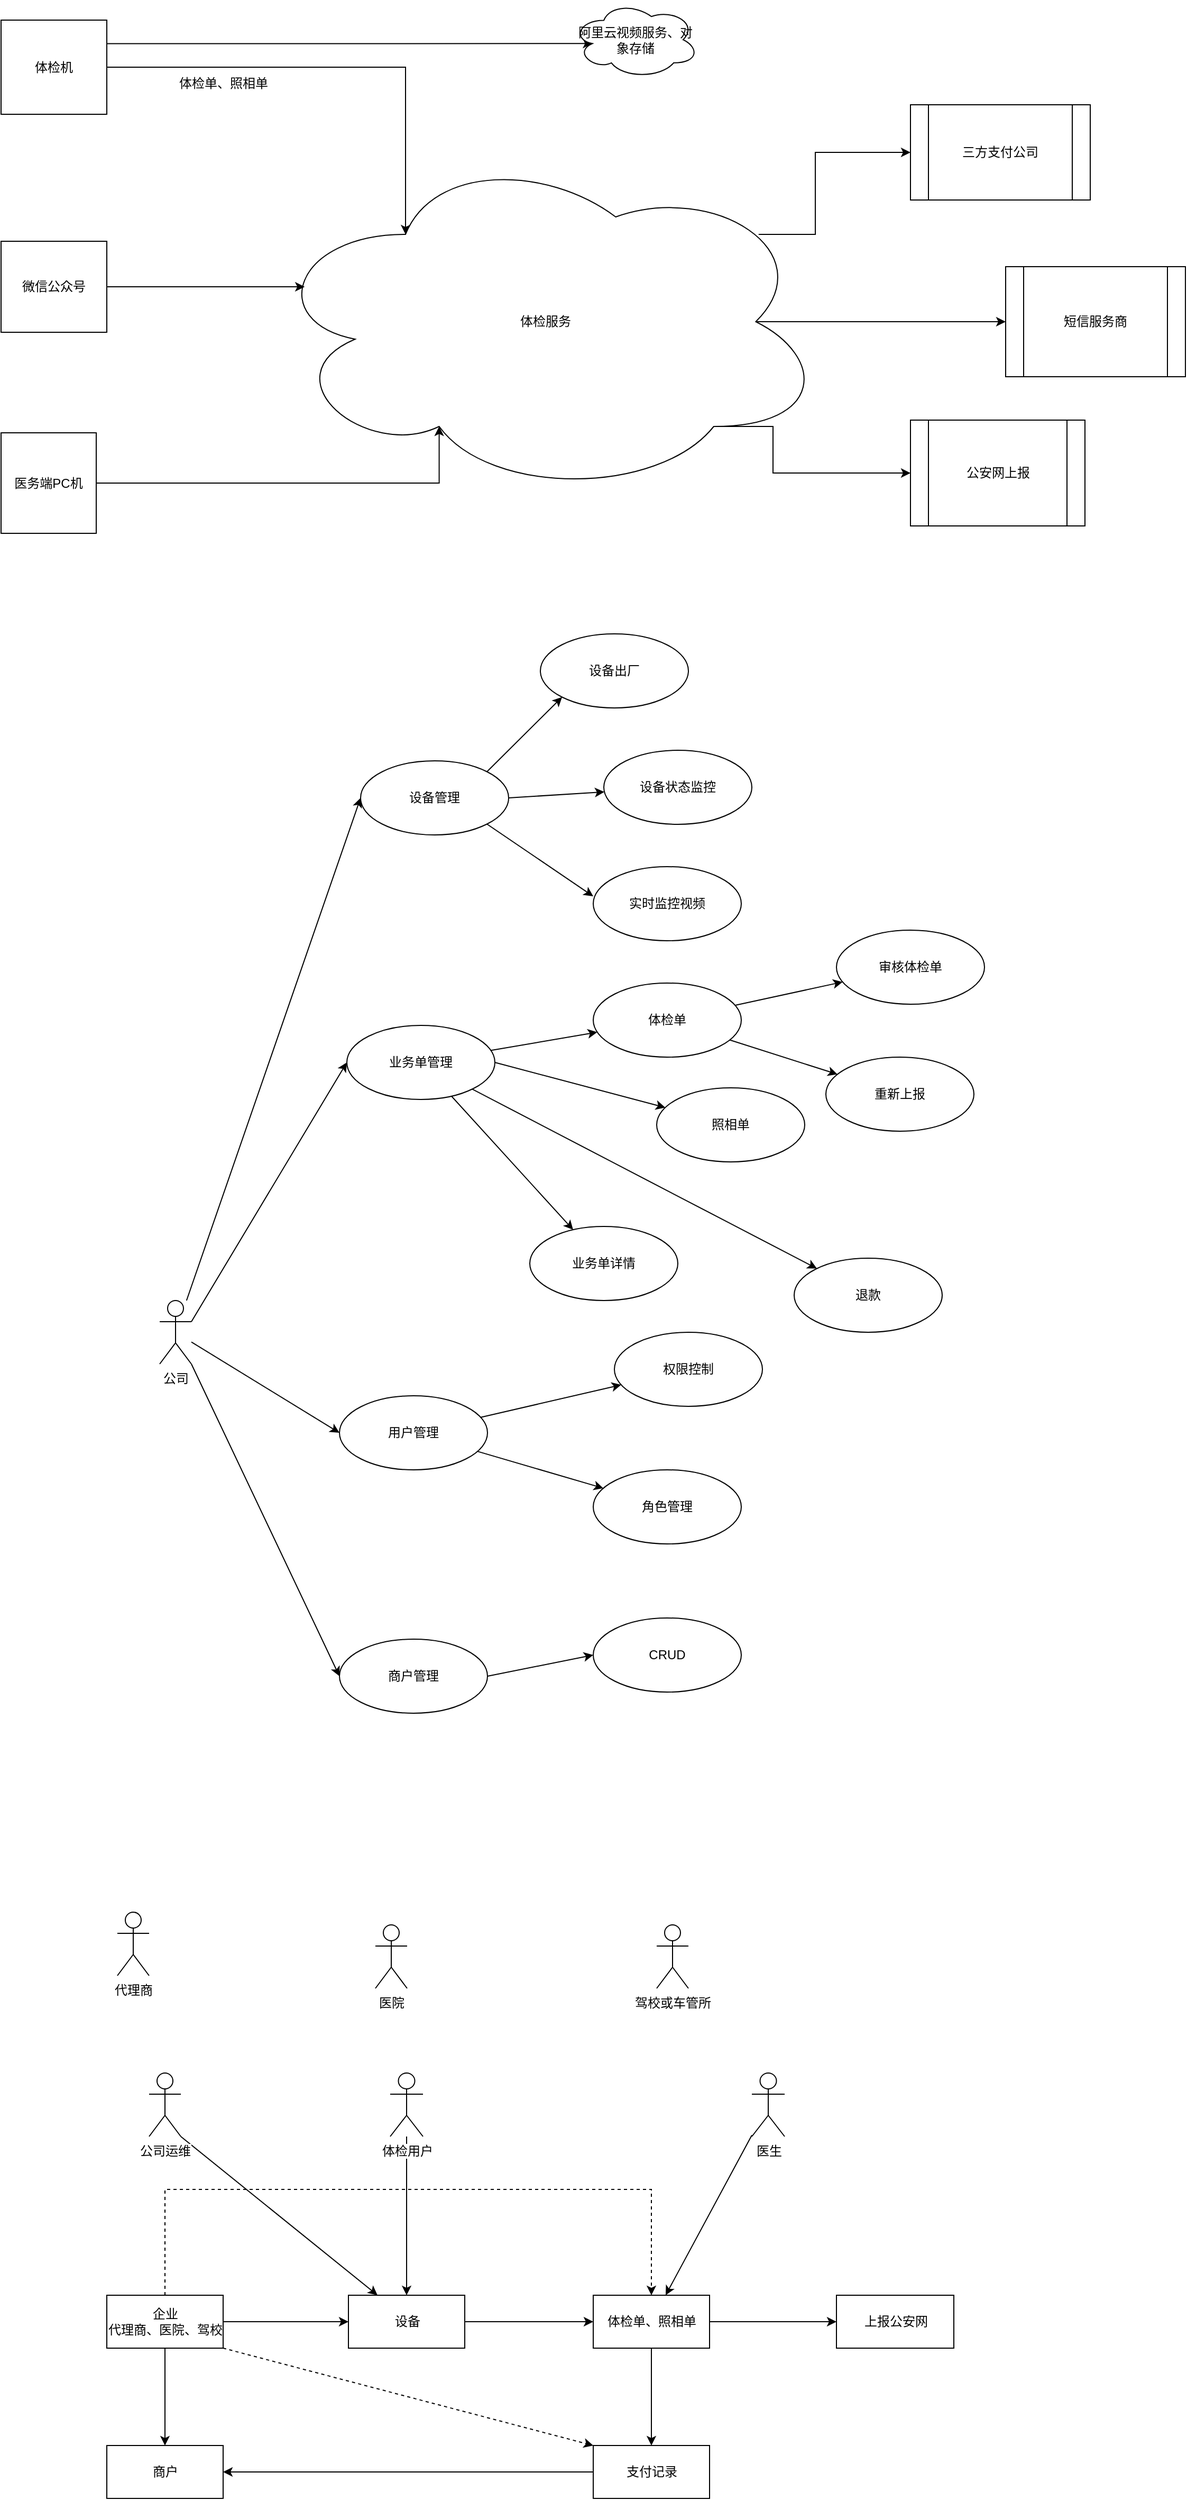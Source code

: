 <mxfile version="12.8.8" type="github">
  <diagram id="oah8V0raFj00rVzEYC6E" name="Page-1">
    <mxGraphModel dx="1186" dy="661" grid="1" gridSize="10" guides="1" tooltips="1" connect="1" arrows="1" fold="1" page="1" pageScale="1" pageWidth="827" pageHeight="1169" math="0" shadow="0">
      <root>
        <mxCell id="0" />
        <mxCell id="1" parent="0" />
        <mxCell id="Tcv-U042ql_su6P7lc9l-104" style="edgeStyle=none;rounded=0;orthogonalLoop=1;jettySize=auto;html=1;exitX=1;exitY=0.5;exitDx=0;exitDy=0;shadow=0;" edge="1" parent="1" source="Tcv-U042ql_su6P7lc9l-93" target="Tcv-U042ql_su6P7lc9l-94">
          <mxGeometry relative="1" as="geometry" />
        </mxCell>
        <mxCell id="Tcv-U042ql_su6P7lc9l-114" style="edgeStyle=orthogonalEdgeStyle;rounded=0;orthogonalLoop=1;jettySize=auto;html=1;shadow=0;dashed=1;" edge="1" parent="1" source="Tcv-U042ql_su6P7lc9l-93" target="Tcv-U042ql_su6P7lc9l-95">
          <mxGeometry relative="1" as="geometry">
            <Array as="points">
              <mxPoint x="185" y="2140" />
              <mxPoint x="645" y="2140" />
            </Array>
          </mxGeometry>
        </mxCell>
        <mxCell id="Tcv-U042ql_su6P7lc9l-115" style="rounded=0;orthogonalLoop=1;jettySize=auto;html=1;shadow=0;dashed=1;entryX=0;entryY=0;entryDx=0;entryDy=0;exitX=1;exitY=1;exitDx=0;exitDy=0;" edge="1" parent="1" source="Tcv-U042ql_su6P7lc9l-93" target="Tcv-U042ql_su6P7lc9l-97">
          <mxGeometry relative="1" as="geometry">
            <mxPoint x="720" y="2400" as="targetPoint" />
          </mxGeometry>
        </mxCell>
        <mxCell id="Tcv-U042ql_su6P7lc9l-121" style="edgeStyle=orthogonalEdgeStyle;rounded=0;orthogonalLoop=1;jettySize=auto;html=1;exitX=0.5;exitY=1;exitDx=0;exitDy=0;entryX=0.5;entryY=0;entryDx=0;entryDy=0;shadow=0;" edge="1" parent="1" source="Tcv-U042ql_su6P7lc9l-93" target="Tcv-U042ql_su6P7lc9l-99">
          <mxGeometry relative="1" as="geometry" />
        </mxCell>
        <mxCell id="Tcv-U042ql_su6P7lc9l-93" value="企业&lt;br&gt;代理商、医院、驾校" style="html=1;shadow=0;" vertex="1" parent="1">
          <mxGeometry x="130" y="2240" width="110" height="50" as="geometry" />
        </mxCell>
        <mxCell id="Tcv-U042ql_su6P7lc9l-96" value="" style="edgeStyle=none;rounded=0;orthogonalLoop=1;jettySize=auto;html=1;shadow=0;" edge="1" parent="1" source="Tcv-U042ql_su6P7lc9l-94" target="Tcv-U042ql_su6P7lc9l-95">
          <mxGeometry relative="1" as="geometry" />
        </mxCell>
        <mxCell id="Tcv-U042ql_su6P7lc9l-94" value="设备" style="html=1;shadow=0;" vertex="1" parent="1">
          <mxGeometry x="358.5" y="2240" width="110" height="50" as="geometry" />
        </mxCell>
        <mxCell id="Tcv-U042ql_su6P7lc9l-98" value="" style="edgeStyle=none;rounded=0;orthogonalLoop=1;jettySize=auto;html=1;shadow=0;" edge="1" parent="1" source="Tcv-U042ql_su6P7lc9l-95" target="Tcv-U042ql_su6P7lc9l-97">
          <mxGeometry relative="1" as="geometry" />
        </mxCell>
        <mxCell id="Tcv-U042ql_su6P7lc9l-119" style="rounded=0;orthogonalLoop=1;jettySize=auto;html=1;exitX=1;exitY=0.5;exitDx=0;exitDy=0;shadow=0;entryX=0;entryY=0.5;entryDx=0;entryDy=0;" edge="1" parent="1" source="Tcv-U042ql_su6P7lc9l-95" target="Tcv-U042ql_su6P7lc9l-118">
          <mxGeometry relative="1" as="geometry" />
        </mxCell>
        <mxCell id="Tcv-U042ql_su6P7lc9l-95" value="体检单、照相单" style="html=1;shadow=0;" vertex="1" parent="1">
          <mxGeometry x="590" y="2240" width="110" height="50" as="geometry" />
        </mxCell>
        <mxCell id="Tcv-U042ql_su6P7lc9l-100" value="" style="edgeStyle=none;rounded=0;orthogonalLoop=1;jettySize=auto;html=1;shadow=0;" edge="1" parent="1" source="Tcv-U042ql_su6P7lc9l-97" target="Tcv-U042ql_su6P7lc9l-99">
          <mxGeometry relative="1" as="geometry" />
        </mxCell>
        <mxCell id="Tcv-U042ql_su6P7lc9l-97" value="支付记录" style="html=1;shadow=0;" vertex="1" parent="1">
          <mxGeometry x="590" y="2382" width="110" height="50" as="geometry" />
        </mxCell>
        <mxCell id="Tcv-U042ql_su6P7lc9l-99" value="商户" style="html=1;shadow=0;" vertex="1" parent="1">
          <mxGeometry x="130" y="2382" width="110" height="50" as="geometry" />
        </mxCell>
        <mxCell id="Tcv-U042ql_su6P7lc9l-7" style="edgeStyle=orthogonalEdgeStyle;rounded=0;orthogonalLoop=1;jettySize=auto;html=1;exitX=1;exitY=0.5;exitDx=0;exitDy=0;entryX=0.25;entryY=0.25;entryDx=0;entryDy=0;entryPerimeter=0;" edge="1" parent="1" source="Tcv-U042ql_su6P7lc9l-5" target="Tcv-U042ql_su6P7lc9l-6">
          <mxGeometry relative="1" as="geometry" />
        </mxCell>
        <mxCell id="Tcv-U042ql_su6P7lc9l-28" style="edgeStyle=orthogonalEdgeStyle;rounded=0;orthogonalLoop=1;jettySize=auto;html=1;exitX=1;exitY=0.25;exitDx=0;exitDy=0;entryX=0.16;entryY=0.55;entryDx=0;entryDy=0;entryPerimeter=0;" edge="1" parent="1" source="Tcv-U042ql_su6P7lc9l-5" target="Tcv-U042ql_su6P7lc9l-26">
          <mxGeometry relative="1" as="geometry" />
        </mxCell>
        <mxCell id="Tcv-U042ql_su6P7lc9l-5" value="体检机" style="rounded=0;whiteSpace=wrap;html=1;" vertex="1" parent="1">
          <mxGeometry x="30" y="90" width="100" height="89" as="geometry" />
        </mxCell>
        <mxCell id="Tcv-U042ql_su6P7lc9l-18" style="edgeStyle=orthogonalEdgeStyle;rounded=0;orthogonalLoop=1;jettySize=auto;html=1;exitX=0.88;exitY=0.25;exitDx=0;exitDy=0;exitPerimeter=0;entryX=0;entryY=0.5;entryDx=0;entryDy=0;" edge="1" parent="1" source="Tcv-U042ql_su6P7lc9l-6" target="Tcv-U042ql_su6P7lc9l-16">
          <mxGeometry relative="1" as="geometry">
            <Array as="points">
              <mxPoint x="800" y="293" />
              <mxPoint x="800" y="215" />
            </Array>
          </mxGeometry>
        </mxCell>
        <mxCell id="Tcv-U042ql_su6P7lc9l-33" style="edgeStyle=orthogonalEdgeStyle;rounded=0;orthogonalLoop=1;jettySize=auto;html=1;exitX=0.875;exitY=0.5;exitDx=0;exitDy=0;exitPerimeter=0;entryX=0;entryY=0.5;entryDx=0;entryDy=0;" edge="1" parent="1" source="Tcv-U042ql_su6P7lc9l-6" target="Tcv-U042ql_su6P7lc9l-31">
          <mxGeometry relative="1" as="geometry" />
        </mxCell>
        <mxCell id="Tcv-U042ql_su6P7lc9l-34" style="edgeStyle=orthogonalEdgeStyle;rounded=0;orthogonalLoop=1;jettySize=auto;html=1;exitX=0.8;exitY=0.8;exitDx=0;exitDy=0;exitPerimeter=0;" edge="1" parent="1" source="Tcv-U042ql_su6P7lc9l-6" target="Tcv-U042ql_su6P7lc9l-17">
          <mxGeometry relative="1" as="geometry">
            <Array as="points">
              <mxPoint x="760" y="474" />
              <mxPoint x="760" y="518" />
            </Array>
          </mxGeometry>
        </mxCell>
        <mxCell id="Tcv-U042ql_su6P7lc9l-6" value="体检服务" style="ellipse;shape=cloud;whiteSpace=wrap;html=1;" vertex="1" parent="1">
          <mxGeometry x="280" y="210" width="530" height="330" as="geometry" />
        </mxCell>
        <mxCell id="Tcv-U042ql_su6P7lc9l-9" style="edgeStyle=orthogonalEdgeStyle;rounded=0;orthogonalLoop=1;jettySize=auto;html=1;entryX=0.31;entryY=0.8;entryDx=0;entryDy=0;entryPerimeter=0;" edge="1" parent="1" source="Tcv-U042ql_su6P7lc9l-8" target="Tcv-U042ql_su6P7lc9l-6">
          <mxGeometry relative="1" as="geometry">
            <Array as="points">
              <mxPoint x="444" y="528" />
            </Array>
          </mxGeometry>
        </mxCell>
        <mxCell id="Tcv-U042ql_su6P7lc9l-8" value="医务端PC机" style="rounded=0;whiteSpace=wrap;html=1;" vertex="1" parent="1">
          <mxGeometry x="30" y="480" width="90" height="95" as="geometry" />
        </mxCell>
        <mxCell id="Tcv-U042ql_su6P7lc9l-12" style="edgeStyle=orthogonalEdgeStyle;rounded=0;orthogonalLoop=1;jettySize=auto;html=1;entryX=0.07;entryY=0.4;entryDx=0;entryDy=0;entryPerimeter=0;" edge="1" parent="1" source="Tcv-U042ql_su6P7lc9l-10" target="Tcv-U042ql_su6P7lc9l-6">
          <mxGeometry relative="1" as="geometry" />
        </mxCell>
        <mxCell id="Tcv-U042ql_su6P7lc9l-10" value="微信公众号" style="rounded=0;whiteSpace=wrap;html=1;" vertex="1" parent="1">
          <mxGeometry x="30" y="299" width="100" height="86" as="geometry" />
        </mxCell>
        <mxCell id="Tcv-U042ql_su6P7lc9l-13" value="体检单、照相单" style="text;html=1;align=center;verticalAlign=middle;resizable=0;points=[];autosize=1;" vertex="1" parent="1">
          <mxGeometry x="190" y="140" width="100" height="20" as="geometry" />
        </mxCell>
        <mxCell id="Tcv-U042ql_su6P7lc9l-16" value="三方支付公司" style="shape=process;whiteSpace=wrap;html=1;backgroundOutline=1;" vertex="1" parent="1">
          <mxGeometry x="890" y="170" width="170" height="90" as="geometry" />
        </mxCell>
        <mxCell id="Tcv-U042ql_su6P7lc9l-17" value="公安网上报" style="shape=process;whiteSpace=wrap;html=1;backgroundOutline=1;" vertex="1" parent="1">
          <mxGeometry x="890" y="468" width="165" height="100" as="geometry" />
        </mxCell>
        <mxCell id="Tcv-U042ql_su6P7lc9l-26" value="阿里云视频服务、对象存储" style="ellipse;shape=cloud;whiteSpace=wrap;html=1;" vertex="1" parent="1">
          <mxGeometry x="570" y="72" width="120" height="73" as="geometry" />
        </mxCell>
        <mxCell id="Tcv-U042ql_su6P7lc9l-31" value="短信服务商" style="shape=process;whiteSpace=wrap;html=1;backgroundOutline=1;" vertex="1" parent="1">
          <mxGeometry x="980" y="323" width="170" height="104" as="geometry" />
        </mxCell>
        <mxCell id="Tcv-U042ql_su6P7lc9l-56" style="rounded=0;orthogonalLoop=1;jettySize=auto;html=1;entryX=0;entryY=0.5;entryDx=0;entryDy=0;" edge="1" parent="1" source="Tcv-U042ql_su6P7lc9l-35" target="Tcv-U042ql_su6P7lc9l-55">
          <mxGeometry relative="1" as="geometry" />
        </mxCell>
        <mxCell id="Tcv-U042ql_su6P7lc9l-69" style="edgeStyle=none;rounded=0;orthogonalLoop=1;jettySize=auto;html=1;exitX=1;exitY=0.333;exitDx=0;exitDy=0;exitPerimeter=0;entryX=0;entryY=0.5;entryDx=0;entryDy=0;" edge="1" parent="1" source="Tcv-U042ql_su6P7lc9l-35" target="Tcv-U042ql_su6P7lc9l-64">
          <mxGeometry relative="1" as="geometry" />
        </mxCell>
        <mxCell id="Tcv-U042ql_su6P7lc9l-83" style="edgeStyle=none;rounded=0;orthogonalLoop=1;jettySize=auto;html=1;entryX=0;entryY=0.5;entryDx=0;entryDy=0;" edge="1" parent="1" source="Tcv-U042ql_su6P7lc9l-35" target="Tcv-U042ql_su6P7lc9l-82">
          <mxGeometry relative="1" as="geometry">
            <mxPoint x="410" y="1300" as="targetPoint" />
            <mxPoint x="240" y="890" as="sourcePoint" />
          </mxGeometry>
        </mxCell>
        <mxCell id="Tcv-U042ql_su6P7lc9l-92" style="edgeStyle=none;rounded=0;orthogonalLoop=1;jettySize=auto;html=1;exitX=1;exitY=1;exitDx=0;exitDy=0;exitPerimeter=0;entryX=0;entryY=0.5;entryDx=0;entryDy=0;" edge="1" parent="1" source="Tcv-U042ql_su6P7lc9l-35" target="Tcv-U042ql_su6P7lc9l-88">
          <mxGeometry relative="1" as="geometry" />
        </mxCell>
        <mxCell id="Tcv-U042ql_su6P7lc9l-35" value="公司" style="shape=umlActor;verticalLabelPosition=bottom;labelBackgroundColor=#ffffff;verticalAlign=top;html=1;outlineConnect=0;" vertex="1" parent="1">
          <mxGeometry x="180" y="1300" width="30" height="60" as="geometry" />
        </mxCell>
        <mxCell id="Tcv-U042ql_su6P7lc9l-37" value="代理商" style="shape=umlActor;verticalLabelPosition=bottom;labelBackgroundColor=#ffffff;verticalAlign=top;html=1;outlineConnect=0;" vertex="1" parent="1">
          <mxGeometry x="140" y="1878" width="30" height="60" as="geometry" />
        </mxCell>
        <mxCell id="Tcv-U042ql_su6P7lc9l-42" value="医院" style="shape=umlActor;verticalLabelPosition=bottom;labelBackgroundColor=#ffffff;verticalAlign=top;html=1;outlineConnect=0;" vertex="1" parent="1">
          <mxGeometry x="384" y="1890" width="30" height="60" as="geometry" />
        </mxCell>
        <mxCell id="Tcv-U042ql_su6P7lc9l-43" value="驾校或车管所" style="shape=umlActor;verticalLabelPosition=bottom;labelBackgroundColor=#ffffff;verticalAlign=top;html=1;outlineConnect=0;" vertex="1" parent="1">
          <mxGeometry x="650" y="1890" width="30" height="60" as="geometry" />
        </mxCell>
        <mxCell id="Tcv-U042ql_su6P7lc9l-60" style="edgeStyle=none;rounded=0;orthogonalLoop=1;jettySize=auto;html=1;exitX=1;exitY=0;exitDx=0;exitDy=0;entryX=0;entryY=1;entryDx=0;entryDy=0;" edge="1" parent="1" source="Tcv-U042ql_su6P7lc9l-55" target="Tcv-U042ql_su6P7lc9l-57">
          <mxGeometry relative="1" as="geometry" />
        </mxCell>
        <mxCell id="Tcv-U042ql_su6P7lc9l-61" style="edgeStyle=none;rounded=0;orthogonalLoop=1;jettySize=auto;html=1;exitX=1;exitY=0.5;exitDx=0;exitDy=0;" edge="1" parent="1" source="Tcv-U042ql_su6P7lc9l-55" target="Tcv-U042ql_su6P7lc9l-58">
          <mxGeometry relative="1" as="geometry" />
        </mxCell>
        <mxCell id="Tcv-U042ql_su6P7lc9l-62" style="edgeStyle=none;rounded=0;orthogonalLoop=1;jettySize=auto;html=1;exitX=1;exitY=1;exitDx=0;exitDy=0;entryX=0;entryY=0.4;entryDx=0;entryDy=0;entryPerimeter=0;" edge="1" parent="1" source="Tcv-U042ql_su6P7lc9l-55" target="Tcv-U042ql_su6P7lc9l-59">
          <mxGeometry relative="1" as="geometry" />
        </mxCell>
        <mxCell id="Tcv-U042ql_su6P7lc9l-55" value="设备管理" style="ellipse;whiteSpace=wrap;html=1;" vertex="1" parent="1">
          <mxGeometry x="370" y="790" width="140" height="70" as="geometry" />
        </mxCell>
        <mxCell id="Tcv-U042ql_su6P7lc9l-57" value="设备出厂" style="ellipse;whiteSpace=wrap;html=1;" vertex="1" parent="1">
          <mxGeometry x="540" y="670" width="140" height="70" as="geometry" />
        </mxCell>
        <mxCell id="Tcv-U042ql_su6P7lc9l-58" value="设备状态监控" style="ellipse;whiteSpace=wrap;html=1;" vertex="1" parent="1">
          <mxGeometry x="600" y="780" width="140" height="70" as="geometry" />
        </mxCell>
        <mxCell id="Tcv-U042ql_su6P7lc9l-59" value="实时监控视频" style="ellipse;whiteSpace=wrap;html=1;" vertex="1" parent="1">
          <mxGeometry x="590" y="890" width="140" height="70" as="geometry" />
        </mxCell>
        <mxCell id="Tcv-U042ql_su6P7lc9l-66" value="" style="edgeStyle=none;rounded=0;orthogonalLoop=1;jettySize=auto;html=1;" edge="1" parent="1" source="Tcv-U042ql_su6P7lc9l-64" target="Tcv-U042ql_su6P7lc9l-65">
          <mxGeometry relative="1" as="geometry" />
        </mxCell>
        <mxCell id="Tcv-U042ql_su6P7lc9l-68" value="" style="edgeStyle=none;rounded=0;orthogonalLoop=1;jettySize=auto;html=1;exitX=1;exitY=0.5;exitDx=0;exitDy=0;" edge="1" parent="1" source="Tcv-U042ql_su6P7lc9l-64" target="Tcv-U042ql_su6P7lc9l-67">
          <mxGeometry relative="1" as="geometry">
            <mxPoint x="569.997" y="1088.796" as="sourcePoint" />
          </mxGeometry>
        </mxCell>
        <mxCell id="Tcv-U042ql_su6P7lc9l-77" value="" style="edgeStyle=none;rounded=0;orthogonalLoop=1;jettySize=auto;html=1;" edge="1" parent="1" source="Tcv-U042ql_su6P7lc9l-64" target="Tcv-U042ql_su6P7lc9l-76">
          <mxGeometry relative="1" as="geometry" />
        </mxCell>
        <mxCell id="Tcv-U042ql_su6P7lc9l-79" value="" style="edgeStyle=none;rounded=0;orthogonalLoop=1;jettySize=auto;html=1;" edge="1" parent="1" source="Tcv-U042ql_su6P7lc9l-64" target="Tcv-U042ql_su6P7lc9l-78">
          <mxGeometry relative="1" as="geometry" />
        </mxCell>
        <mxCell id="Tcv-U042ql_su6P7lc9l-64" value="业务单管理" style="ellipse;whiteSpace=wrap;html=1;" vertex="1" parent="1">
          <mxGeometry x="357" y="1040" width="140" height="70" as="geometry" />
        </mxCell>
        <mxCell id="Tcv-U042ql_su6P7lc9l-78" value="退款" style="ellipse;whiteSpace=wrap;html=1;" vertex="1" parent="1">
          <mxGeometry x="780" y="1260" width="140" height="70" as="geometry" />
        </mxCell>
        <mxCell id="Tcv-U042ql_su6P7lc9l-76" value="业务单详情" style="ellipse;whiteSpace=wrap;html=1;" vertex="1" parent="1">
          <mxGeometry x="530" y="1230" width="140" height="70" as="geometry" />
        </mxCell>
        <mxCell id="Tcv-U042ql_su6P7lc9l-67" value="照相单" style="ellipse;whiteSpace=wrap;html=1;" vertex="1" parent="1">
          <mxGeometry x="650" y="1099" width="140" height="70" as="geometry" />
        </mxCell>
        <mxCell id="Tcv-U042ql_su6P7lc9l-71" value="" style="edgeStyle=none;rounded=0;orthogonalLoop=1;jettySize=auto;html=1;" edge="1" parent="1" source="Tcv-U042ql_su6P7lc9l-65" target="Tcv-U042ql_su6P7lc9l-70">
          <mxGeometry relative="1" as="geometry" />
        </mxCell>
        <mxCell id="Tcv-U042ql_su6P7lc9l-73" value="" style="edgeStyle=none;rounded=0;orthogonalLoop=1;jettySize=auto;html=1;" edge="1" parent="1" source="Tcv-U042ql_su6P7lc9l-65" target="Tcv-U042ql_su6P7lc9l-72">
          <mxGeometry relative="1" as="geometry" />
        </mxCell>
        <mxCell id="Tcv-U042ql_su6P7lc9l-65" value="体检单" style="ellipse;whiteSpace=wrap;html=1;" vertex="1" parent="1">
          <mxGeometry x="590" y="1000" width="140" height="70" as="geometry" />
        </mxCell>
        <mxCell id="Tcv-U042ql_su6P7lc9l-72" value="重新上报" style="ellipse;whiteSpace=wrap;html=1;" vertex="1" parent="1">
          <mxGeometry x="810" y="1070" width="140" height="70" as="geometry" />
        </mxCell>
        <mxCell id="Tcv-U042ql_su6P7lc9l-70" value="审核体检单" style="ellipse;whiteSpace=wrap;html=1;" vertex="1" parent="1">
          <mxGeometry x="820" y="950" width="140" height="70" as="geometry" />
        </mxCell>
        <mxCell id="Tcv-U042ql_su6P7lc9l-85" value="" style="edgeStyle=none;rounded=0;orthogonalLoop=1;jettySize=auto;html=1;" edge="1" parent="1" source="Tcv-U042ql_su6P7lc9l-82" target="Tcv-U042ql_su6P7lc9l-84">
          <mxGeometry relative="1" as="geometry" />
        </mxCell>
        <mxCell id="Tcv-U042ql_su6P7lc9l-87" value="" style="edgeStyle=none;rounded=0;orthogonalLoop=1;jettySize=auto;html=1;" edge="1" parent="1" source="Tcv-U042ql_su6P7lc9l-82" target="Tcv-U042ql_su6P7lc9l-86">
          <mxGeometry relative="1" as="geometry" />
        </mxCell>
        <mxCell id="Tcv-U042ql_su6P7lc9l-82" value="用户管理" style="ellipse;whiteSpace=wrap;html=1;" vertex="1" parent="1">
          <mxGeometry x="350" y="1390" width="140" height="70" as="geometry" />
        </mxCell>
        <mxCell id="Tcv-U042ql_su6P7lc9l-86" value="权限控制" style="ellipse;whiteSpace=wrap;html=1;" vertex="1" parent="1">
          <mxGeometry x="610" y="1330" width="140" height="70" as="geometry" />
        </mxCell>
        <mxCell id="Tcv-U042ql_su6P7lc9l-84" value="角色管理" style="ellipse;whiteSpace=wrap;html=1;" vertex="1" parent="1">
          <mxGeometry x="590" y="1460" width="140" height="70" as="geometry" />
        </mxCell>
        <mxCell id="Tcv-U042ql_su6P7lc9l-90" style="edgeStyle=none;rounded=0;orthogonalLoop=1;jettySize=auto;html=1;exitX=1;exitY=0.5;exitDx=0;exitDy=0;entryX=0;entryY=0.5;entryDx=0;entryDy=0;" edge="1" parent="1" source="Tcv-U042ql_su6P7lc9l-88" target="Tcv-U042ql_su6P7lc9l-89">
          <mxGeometry relative="1" as="geometry" />
        </mxCell>
        <mxCell id="Tcv-U042ql_su6P7lc9l-88" value="商户管理" style="ellipse;whiteSpace=wrap;html=1;" vertex="1" parent="1">
          <mxGeometry x="350" y="1620" width="140" height="70" as="geometry" />
        </mxCell>
        <mxCell id="Tcv-U042ql_su6P7lc9l-89" value="CRUD" style="ellipse;whiteSpace=wrap;html=1;" vertex="1" parent="1">
          <mxGeometry x="590" y="1600" width="140" height="70" as="geometry" />
        </mxCell>
        <mxCell id="Tcv-U042ql_su6P7lc9l-117" style="edgeStyle=orthogonalEdgeStyle;rounded=0;orthogonalLoop=1;jettySize=auto;html=1;shadow=0;" edge="1" parent="1" source="Tcv-U042ql_su6P7lc9l-116" target="Tcv-U042ql_su6P7lc9l-94">
          <mxGeometry relative="1" as="geometry" />
        </mxCell>
        <mxCell id="Tcv-U042ql_su6P7lc9l-116" value="体检用户" style="shape=umlActor;verticalLabelPosition=bottom;labelBackgroundColor=#ffffff;verticalAlign=top;html=1;shadow=0;" vertex="1" parent="1">
          <mxGeometry x="398" y="2030" width="31" height="60" as="geometry" />
        </mxCell>
        <mxCell id="Tcv-U042ql_su6P7lc9l-118" value="上报公安网" style="html=1;shadow=0;" vertex="1" parent="1">
          <mxGeometry x="820" y="2240" width="111" height="50" as="geometry" />
        </mxCell>
        <mxCell id="Tcv-U042ql_su6P7lc9l-128" style="edgeStyle=none;rounded=0;orthogonalLoop=1;jettySize=auto;html=1;entryX=0.25;entryY=0;entryDx=0;entryDy=0;shadow=0;exitX=1;exitY=1;exitDx=0;exitDy=0;exitPerimeter=0;" edge="1" parent="1" source="Tcv-U042ql_su6P7lc9l-127" target="Tcv-U042ql_su6P7lc9l-94">
          <mxGeometry relative="1" as="geometry" />
        </mxCell>
        <mxCell id="Tcv-U042ql_su6P7lc9l-127" value="公司运维" style="shape=umlActor;verticalLabelPosition=bottom;labelBackgroundColor=#ffffff;verticalAlign=top;html=1;shadow=0;" vertex="1" parent="1">
          <mxGeometry x="170" y="2030" width="30" height="60" as="geometry" />
        </mxCell>
        <mxCell id="Tcv-U042ql_su6P7lc9l-132" style="edgeStyle=none;rounded=0;orthogonalLoop=1;jettySize=auto;html=1;shadow=0;" edge="1" parent="1" source="Tcv-U042ql_su6P7lc9l-129" target="Tcv-U042ql_su6P7lc9l-95">
          <mxGeometry relative="1" as="geometry" />
        </mxCell>
        <mxCell id="Tcv-U042ql_su6P7lc9l-129" value="医生" style="shape=umlActor;verticalLabelPosition=bottom;labelBackgroundColor=#ffffff;verticalAlign=top;html=1;shadow=0;" vertex="1" parent="1">
          <mxGeometry x="740" y="2030" width="31" height="60" as="geometry" />
        </mxCell>
      </root>
    </mxGraphModel>
  </diagram>
</mxfile>

